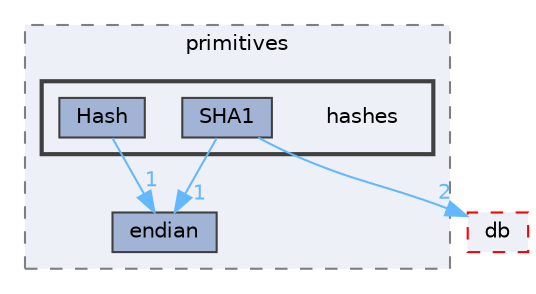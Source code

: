 digraph "src/OpenFOAM/primitives/hashes"
{
 // LATEX_PDF_SIZE
  bgcolor="transparent";
  edge [fontname=Helvetica,fontsize=10,labelfontname=Helvetica,labelfontsize=10];
  node [fontname=Helvetica,fontsize=10,shape=box,height=0.2,width=0.4];
  compound=true
  subgraph clusterdir_3e50f45338116b169052b428016851aa {
    graph [ bgcolor="#edf0f7", pencolor="grey50", label="primitives", fontname=Helvetica,fontsize=10 style="filled,dashed", URL="dir_3e50f45338116b169052b428016851aa.html",tooltip=""]
  dir_b969870e063da0027f3eeeec2b37d4ff [label="endian", fillcolor="#a2b4d6", color="grey25", style="filled", URL="dir_b969870e063da0027f3eeeec2b37d4ff.html",tooltip=""];
  subgraph clusterdir_4283faa153a5178e565ef547cd992a0a {
    graph [ bgcolor="#edf0f7", pencolor="grey25", label="", fontname=Helvetica,fontsize=10 style="filled,bold", URL="dir_4283faa153a5178e565ef547cd992a0a.html",tooltip=""]
    dir_4283faa153a5178e565ef547cd992a0a [shape=plaintext, label="hashes"];
  dir_c87c39360de01c1f5ed519752507a2b7 [label="Hash", fillcolor="#a2b4d6", color="grey25", style="filled", URL="dir_c87c39360de01c1f5ed519752507a2b7.html",tooltip=""];
  dir_3d614b781e1edef717521f8d16034f51 [label="SHA1", fillcolor="#a2b4d6", color="grey25", style="filled", URL="dir_3d614b781e1edef717521f8d16034f51.html",tooltip=""];
  }
  }
  dir_63c634f7a7cfd679ac26c67fb30fc32f [label="db", fillcolor="#edf0f7", color="red", style="filled,dashed", URL="dir_63c634f7a7cfd679ac26c67fb30fc32f.html",tooltip=""];
  dir_c87c39360de01c1f5ed519752507a2b7->dir_b969870e063da0027f3eeeec2b37d4ff [headlabel="1", labeldistance=1.5 headhref="dir_001699_001138.html" href="dir_001699_001138.html" color="steelblue1" fontcolor="steelblue1"];
  dir_3d614b781e1edef717521f8d16034f51->dir_63c634f7a7cfd679ac26c67fb30fc32f [headlabel="2", labeldistance=1.5 headhref="dir_003507_000817.html" href="dir_003507_000817.html" color="steelblue1" fontcolor="steelblue1"];
  dir_3d614b781e1edef717521f8d16034f51->dir_b969870e063da0027f3eeeec2b37d4ff [headlabel="1", labeldistance=1.5 headhref="dir_003507_001138.html" href="dir_003507_001138.html" color="steelblue1" fontcolor="steelblue1"];
}
